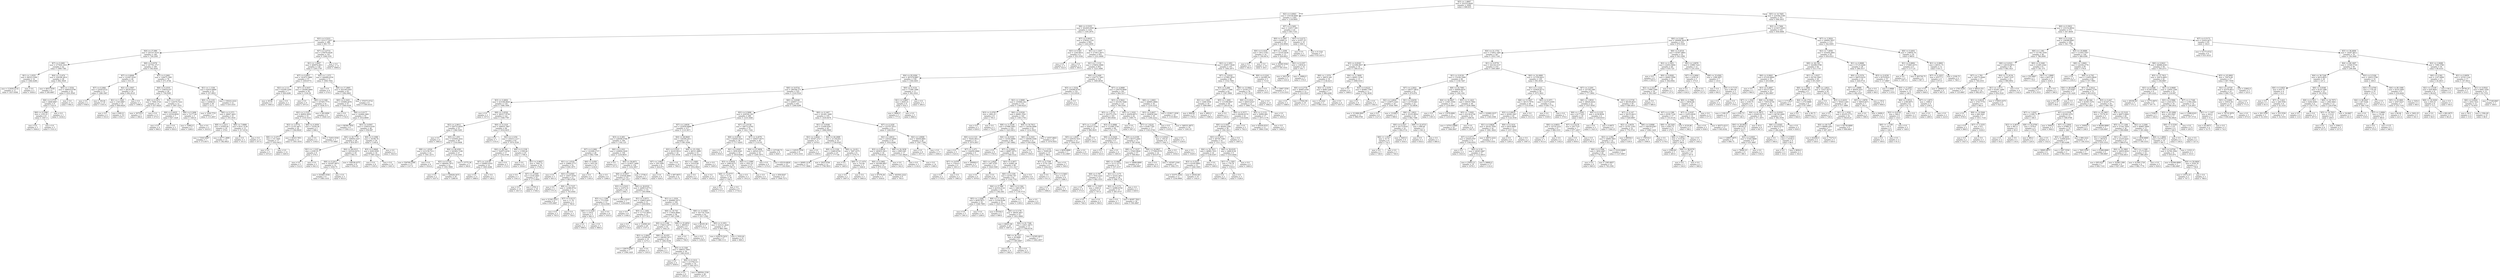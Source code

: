 digraph Tree {
node [shape=box] ;
0 [label="X[5] <= 1.8897\nmse = 332333.6928\nsamples = 2000\nvalue = 996.835"] ;
1 [label="X[2] <= 4.6943\nmse = 316149.8085\nsamples = 1293\nvalue = 1159.9095"] ;
0 -> 1 [labeldistance=2.5, labelangle=45, headlabel="True"] ;
2 [label="X[6] <= 0.5355\nmse = 302405.0595\nsamples = 1251\nvalue = 1185.2974"] ;
1 -> 2 ;
3 [label="X[3] <= 0.5223\nmse = 333117.2457\nsamples = 289\nvalue = 991.737"] ;
2 -> 3 ;
4 [label="X[4] <= 27.986\nmse = 245147.9103\nsamples = 148\nvalue = 728.2365"] ;
3 -> 4 ;
5 [label="X[7] <= 0.2681\nmse = 277624.1933\nsamples = 42\nvalue = 1069.7381"] ;
4 -> 5 ;
6 [label="X[1] <= 1.0555\nmse = 96523.5306\nsamples = 14\nvalue = 1484.4286"] ;
5 -> 6 ;
7 [label="mse = 112630.4132\nsamples = 11\nvalue = 1437.6364"] ;
6 -> 7 ;
8 [label="mse = 0.0\nsamples = 3\nvalue = 1656.0"] ;
6 -> 8 ;
9 [label="X[4] <= 13.674\nmse = 239198.3814\nsamples = 28\nvalue = 862.3929"] ;
5 -> 9 ;
10 [label="mse = 4933.5556\nsamples = 6\nvalue = 240.6667"] ;
9 -> 10 ;
11 [label="X[5] <= 1.5254\nmse = 168916.6798\nsamples = 22\nvalue = 1031.9545"] ;
9 -> 11 ;
12 [label="X[6] <= 0.3735\nmse = 4848.6667\nsamples = 9\nvalue = 1523.0"] ;
11 -> 12 ;
13 [label="X[6] <= 0.2396\nmse = 1332.25\nsamples = 6\nvalue = 1567.5"] ;
12 -> 13 ;
14 [label="mse = 0.0\nsamples = 3\nvalue = 1604.0"] ;
13 -> 14 ;
15 [label="mse = 0.0\nsamples = 3\nvalue = 1531.0"] ;
13 -> 15 ;
16 [label="mse = 0.0\nsamples = 3\nvalue = 1434.0"] ;
12 -> 16 ;
17 [label="mse = 0.0\nsamples = 13\nvalue = 692.0"] ;
11 -> 17 ;
18 [label="X[6] <= 0.0576\nmse = 167761.3717\nsamples = 106\nvalue = 592.9245"] ;
4 -> 18 ;
19 [label="X[7] <= 4.6646\nmse = 121647.6161\nsamples = 28\nvalue = 931.25"] ;
18 -> 19 ;
20 [label="X[7] <= 0.2681\nmse = 22020.9722\nsamples = 12\nvalue = 1289.1667"] ;
19 -> 20 ;
21 [label="mse = 0.0\nsamples = 2\nvalue = 958.0"] ;
20 -> 21 ;
22 [label="mse = 104.04\nsamples = 10\nvalue = 1355.4"] ;
20 -> 22 ;
23 [label="X[2] <= 2.3007\nmse = 28230.6523\nsamples = 16\nvalue = 662.8125"] ;
19 -> 23 ;
24 [label="X[1] <= 1.1043\nmse = 1343.0867\nsamples = 14\nvalue = 600.6429"] ;
23 -> 24 ;
25 [label="mse = 0.0\nsamples = 4\nvalue = 553.0"] ;
24 -> 25 ;
26 [label="mse = 609.21\nsamples = 10\nvalue = 619.7"] ;
24 -> 26 ;
27 [label="mse = 0.0\nsamples = 2\nvalue = 1098.0"] ;
23 -> 27 ;
28 [label="X[7] <= 0.2681\nmse = 128475.1981\nsamples = 78\nvalue = 471.4744"] ;
18 -> 28 ;
29 [label="X[6] <= 0.2535\nmse = 154018.037\nsamples = 26\nvalue = 739.0385"] ;
28 -> 29 ;
30 [label="X[0] <= 0.1971\nmse = 7694.3724\nsamples = 14\nvalue = 457.6429"] ;
29 -> 30 ;
31 [label="mse = 30752.0\nsamples = 3\nvalue = 394.0"] ;
30 -> 31 ;
32 [label="mse = 0.0\nsamples = 11\nvalue = 475.0"] ;
30 -> 32 ;
33 [label="X[1] <= 1.1123\nmse = 124570.7222\nsamples = 12\nvalue = 1067.3333"] ;
29 -> 33 ;
34 [label="X[6] <= 0.4035\nmse = 23534.6939\nsamples = 7\nvalue = 827.1429"] ;
33 -> 34 ;
35 [label="mse = 0.0\nsamples = 4\nvalue = 960.0"] ;
34 -> 35 ;
36 [label="mse = 0.0\nsamples = 3\nvalue = 650.0"] ;
34 -> 36 ;
37 [label="X[6] <= 0.3496\nmse = 72177.84\nsamples = 5\nvalue = 1403.6"] ;
33 -> 37 ;
38 [label="mse = 72962.0\nsamples = 3\nvalue = 1266.0"] ;
37 -> 38 ;
39 [label="mse = 0.0\nsamples = 2\nvalue = 1610.0"] ;
37 -> 39 ;
40 [label="X[1] <= 1.1336\nmse = 62010.8669\nsamples = 52\nvalue = 337.6923"] ;
28 -> 40 ;
41 [label="X[0] <= 0.1193\nmse = 32948.01\nsamples = 40\nvalue = 313.2"] ;
40 -> 41 ;
42 [label="mse = 1028.7755\nsamples = 7\nvalue = 115.2857"] ;
41 -> 42 ;
43 [label="X[0] <= 0.1571\nmse = 29647.4821\nsamples = 33\nvalue = 355.1818"] ;
41 -> 43 ;
44 [label="X[8] <= 2.3211\nmse = 41859.44\nsamples = 20\nvalue = 379.6"] ;
43 -> 44 ;
45 [label="mse = 73543.8367\nsamples = 7\nvalue = 373.8571"] ;
44 -> 45 ;
46 [label="mse = 24771.2899\nsamples = 13\nvalue = 382.6923"] ;
44 -> 46 ;
47 [label="X[8] <= 7.6989\nmse = 8531.3136\nsamples = 13\nvalue = 317.6154"] ;
43 -> 47 ;
48 [label="mse = 0.0\nsamples = 2\nvalue = 101.0"] ;
47 -> 48 ;
49 [label="mse = 0.0\nsamples = 11\nvalue = 357.0"] ;
47 -> 49 ;
50 [label="mse = 150222.2222\nsamples = 12\nvalue = 419.3333"] ;
40 -> 50 ;
51 [label="X[7] <= 4.4714\nmse = 276076.6428\nsamples = 141\nvalue = 1268.3191"] ;
3 -> 51 ;
52 [label="X[1] <= 1.0007\nmse = 260876.4911\nsamples = 128\nvalue = 1205.1797"] ;
51 -> 52 ;
53 [label="X[7] <= 0.0857\nmse = 161872.3884\nsamples = 57\nvalue = 1459.8772"] ;
52 -> 53 ;
54 [label="X[2] <= 2.111\nmse = 63200.5306\nsamples = 7\nvalue = 926.4286"] ;
53 -> 54 ;
55 [label="mse = 29.04\nsamples = 5\nvalue = 1085.4"] ;
54 -> 55 ;
56 [label="mse = 0.0\nsamples = 2\nvalue = 529.0"] ;
54 -> 56 ;
57 [label="X[7] <= 0.5437\nmse = 130269.4864\nsamples = 50\nvalue = 1534.56"] ;
53 -> 57 ;
58 [label="mse = 0.0\nsamples = 9\nvalue = 1973.0"] ;
57 -> 58 ;
59 [label="X[0] <= 0.1349\nmse = 107405.7775\nsamples = 41\nvalue = 1438.3171"] ;
57 -> 59 ;
60 [label="X[2] <= 2.1514\nmse = 60824.5859\nsamples = 33\nvalue = 1319.3333"] ;
59 -> 60 ;
61 [label="X[2] <= 2.0774\nmse = 21101.6671\nsamples = 28\nvalue = 1394.8929"] ;
60 -> 61 ;
62 [label="X[8] <= 12.8717\nmse = 151.3495\nsamples = 17\nvalue = 1452.9412"] ;
61 -> 62 ;
63 [label="mse = 0.0\nsamples = 5\nvalue = 1472.0"] ;
62 -> 63 ;
64 [label="mse = 0.0\nsamples = 12\nvalue = 1445.0"] ;
62 -> 64 ;
65 [label="mse = 40223.7851\nsamples = 11\nvalue = 1305.1818"] ;
61 -> 65 ;
66 [label="X[6] <= 0.3058\nmse = 72259.36\nsamples = 5\nvalue = 896.2"] ;
60 -> 66 ;
67 [label="mse = 0.0\nsamples = 2\nvalue = 1104.0"] ;
66 -> 67 ;
68 [label="mse = 72453.5556\nsamples = 3\nvalue = 757.6667"] ;
66 -> 68 ;
69 [label="mse = 262.6094\nsamples = 8\nvalue = 1929.125"] ;
59 -> 69 ;
70 [label="X[5] <= 1.1571\nmse = 246469.0534\nsamples = 71\nvalue = 1000.7042"] ;
52 -> 70 ;
71 [label="mse = 0.0\nsamples = 8\nvalue = 274.0"] ;
70 -> 71 ;
72 [label="X[8] <= 17.2895\nmse = 202190.9363\nsamples = 63\nvalue = 1092.9841"] ;
70 -> 72 ;
73 [label="X[0] <= 0.1025\nmse = 155069.2078\nsamples = 57\nvalue = 1040.0526"] ;
72 -> 73 ;
74 [label="mse = 0.0\nsamples = 2\nvalue = 1732.0"] ;
73 -> 74 ;
75 [label="X[6] <= 0.0177\nmse = 142664.3881\nsamples = 55\nvalue = 1014.8909"] ;
73 -> 75 ;
76 [label="mse = 80384.7654\nsamples = 9\nvalue = 1300.1111"] ;
75 -> 76 ;
77 [label="X[3] <= 0.6567\nmse = 135819.0359\nsamples = 46\nvalue = 959.087"] ;
75 -> 77 ;
78 [label="X[4] <= 45.7779\nmse = 169050.5207\nsamples = 26\nvalue = 819.3077"] ;
77 -> 78 ;
79 [label="X[1] <= 1.1225\nmse = 4160.25\nsamples = 6\nvalue = 576.5"] ;
78 -> 79 ;
80 [label="mse = 0.0\nsamples = 3\nvalue = 512.0"] ;
79 -> 80 ;
81 [label="mse = 0.0\nsamples = 3\nvalue = 641.0"] ;
79 -> 81 ;
82 [label="X[4] <= 69.0315\nmse = 195524.9275\nsamples = 20\nvalue = 892.15"] ;
78 -> 82 ;
83 [label="X[6] <= 0.2411\nmse = 193297.6875\nsamples = 12\nvalue = 1050.75"] ;
82 -> 83 ;
84 [label="mse = 253483.5556\nsamples = 9\nvalue = 1083.3333"] ;
83 -> 84 ;
85 [label="mse = 0.0\nsamples = 3\nvalue = 953.0"] ;
83 -> 85 ;
86 [label="mse = 104538.4375\nsamples = 8\nvalue = 654.25"] ;
82 -> 86 ;
87 [label="X[0] <= 0.1096\nmse = 34198.76\nsamples = 20\nvalue = 1140.8"] ;
77 -> 87 ;
88 [label="X[3] <= 0.6849\nmse = 9292.8395\nsamples = 18\nvalue = 1087.2222"] ;
87 -> 88 ;
89 [label="mse = 0.0\nsamples = 8\nvalue = 1195.0"] ;
88 -> 89 ;
90 [label="mse = 0.0\nsamples = 10\nvalue = 1001.0"] ;
88 -> 90 ;
91 [label="mse = 0.0\nsamples = 2\nvalue = 1623.0"] ;
87 -> 91 ;
92 [label="mse = 370373.4722\nsamples = 6\nvalue = 1595.8333"] ;
72 -> 92 ;
93 [label="mse = 0.0\nsamples = 13\nvalue = 1890.0"] ;
51 -> 93 ;
94 [label="X[7] <= 0.0025\nmse = 278542.1161\nsamples = 962\nvalue = 1243.4459"] ;
2 -> 94 ;
95 [label="X[3] <= 0.563\nmse = 1244.6914\nsamples = 9\nvalue = 353.5556"] ;
94 -> 95 ;
96 [label="mse = 0.0\nsamples = 5\nvalue = 322.0"] ;
95 -> 96 ;
97 [label="mse = 0.0\nsamples = 4\nvalue = 393.0"] ;
95 -> 97 ;
98 [label="X[1] <= 1.1207\nmse = 273611.6071\nsamples = 953\nvalue = 1251.8499"] ;
94 -> 98 ;
99 [label="X[1] <= 1.1132\nmse = 278832.5068\nsamples = 852\nvalue = 1223.3498"] ;
98 -> 99 ;
100 [label="X[4] <= 95.0284\nmse = 287078.6867\nsamples = 536\nvalue = 1304.4403"] ;
99 -> 100 ;
101 [label="X[8] <= 8.6724\nmse = 280346.373\nsamples = 525\nvalue = 1319.5524"] ;
100 -> 101 ;
102 [label="X[3] <= 0.4604\nmse = 410186.8826\nsamples = 124\nvalue = 1486.1694"] ;
101 -> 102 ;
103 [label="mse = 0.0\nsamples = 2\nvalue = 107.0"] ;
102 -> 103 ;
104 [label="X[8] <= 2.6526\nmse = 385217.9756\nsamples = 122\nvalue = 1508.7787"] ;
102 -> 104 ;
105 [label="X[2] <= 2.0612\nmse = 526733.6454\nsamples = 53\nvalue = 1366.5283"] ;
104 -> 105 ;
106 [label="mse = 0.0\nsamples = 4\nvalue = 1985.0"] ;
105 -> 106 ;
107 [label="X[5] <= 1.051\nmse = 535958.2432\nsamples = 49\nvalue = 1316.0408"] ;
105 -> 107 ;
108 [label="X[8] <= 1.6324\nmse = 415156.7211\nsamples = 22\nvalue = 1561.2273"] ;
107 -> 108 ;
109 [label="mse = 556769.2308\nsamples = 13\nvalue = 1317.0"] ;
108 -> 109 ;
110 [label="mse = 0.0\nsamples = 9\nvalue = 1914.0"] ;
108 -> 110 ;
111 [label="X[4] <= 48.4393\nmse = 545492.7106\nsamples = 27\nvalue = 1116.2593"] ;
107 -> 111 ;
112 [label="X[3] <= 0.5729\nmse = 480404.7872\nsamples = 22\nvalue = 1301.5909"] ;
111 -> 112 ;
113 [label="mse = 0.0\nsamples = 2\nvalue = 1437.0"] ;
112 -> 113 ;
114 [label="mse = 526428.3475\nsamples = 20\nvalue = 1288.05"] ;
112 -> 114 ;
115 [label="mse = 15775.36\nsamples = 5\nvalue = 300.8"] ;
111 -> 115 ;
116 [label="X[0] <= 0.1319\nmse = 249035.7807\nsamples = 69\nvalue = 1618.0435"] ;
104 -> 116 ;
117 [label="mse = 0.0\nsamples = 7\nvalue = 1155.0"] ;
116 -> 117 ;
118 [label="X[2] <= 2.1254\nmse = 250212.1217\nsamples = 62\nvalue = 1670.3226"] ;
116 -> 118 ;
119 [label="X[4] <= 26.344\nmse = 742875.4256\nsamples = 17\nvalue = 1352.4706"] ;
118 -> 119 ;
120 [label="X[7] <= 2.0139\nmse = 539465.8163\nsamples = 14\nvalue = 1605.4286"] ;
119 -> 120 ;
121 [label="mse = 0.0\nsamples = 11\nvalue = 1989.0"] ;
120 -> 121 ;
122 [label="mse = 0.0\nsamples = 3\nvalue = 199.0"] ;
120 -> 122 ;
123 [label="mse = 0.0\nsamples = 3\nvalue = 172.0"] ;
119 -> 123 ;
124 [label="X[0] <= 0.1338\nmse = 11509.44\nsamples = 45\nvalue = 1790.4"] ;
118 -> 124 ;
125 [label="mse = 0.0\nsamples = 9\nvalue = 1934.0"] ;
124 -> 125 ;
126 [label="X[1] <= 0.9657\nmse = 7942.75\nsamples = 36\nvalue = 1754.5"] ;
124 -> 126 ;
127 [label="mse = 0.0\nsamples = 3\nvalue = 1541.0"] ;
126 -> 127 ;
128 [label="X[7] <= 2.4569\nmse = 4144.2645\nsamples = 33\nvalue = 1773.9091"] ;
126 -> 128 ;
129 [label="mse = 0.0\nsamples = 15\nvalue = 1817.0"] ;
128 -> 129 ;
130 [label="mse = 4761.0\nsamples = 18\nvalue = 1738.0"] ;
128 -> 130 ;
131 [label="X[6] <= 0.8348\nmse = 228957.1113\nsamples = 401\nvalue = 1268.0299"] ;
101 -> 131 ;
132 [label="X[3] <= 0.5698\nmse = 229539.138\nsamples = 296\nvalue = 1210.3446"] ;
131 -> 132 ;
133 [label="X[7] <= 2.6639\nmse = 222939.8686\nsamples = 217\nvalue = 1133.3871"] ;
132 -> 133 ;
134 [label="X[3] <= 0.493\nmse = 228596.0768\nsamples = 184\nvalue = 1182.125"] ;
133 -> 134 ;
135 [label="X[7] <= 0.2681\nmse = 101846.2737\nsamples = 26\nvalue = 862.7308"] ;
134 -> 135 ;
136 [label="X[1] <= 1.0318\nmse = 23868.2773\nsamples = 16\nvalue = 630.1875"] ;
135 -> 136 ;
137 [label="mse = 0.0\nsamples = 3\nvalue = 401.0"] ;
136 -> 137 ;
138 [label="X[3] <= 0.4565\nmse = 14457.4556\nsamples = 13\nvalue = 683.0769"] ;
136 -> 138 ;
139 [label="mse = 0.0\nsamples = 2\nvalue = 571.0"] ;
138 -> 139 ;
140 [label="X[8] <= 13.7237\nmse = 14386.9752\nsamples = 11\nvalue = 703.4545"] ;
138 -> 140 ;
141 [label="mse = 21342.2222\nsamples = 6\nvalue = 655.6667"] ;
140 -> 141 ;
142 [label="X[7] <= 0.0115\nmse = 11.76\nsamples = 5\nvalue = 760.8"] ;
140 -> 142 ;
143 [label="mse = 0.0\nsamples = 2\nvalue = 765.0"] ;
142 -> 143 ;
144 [label="mse = 0.0\nsamples = 3\nvalue = 758.0"] ;
142 -> 144 ;
145 [label="X[6] <= 0.656\nmse = 1653.36\nsamples = 10\nvalue = 1234.8"] ;
135 -> 145 ;
146 [label="mse = 0.0\nsamples = 4\nvalue = 1185.0"] ;
145 -> 146 ;
147 [label="mse = 0.0\nsamples = 6\nvalue = 1268.0"] ;
145 -> 147 ;
148 [label="X[0] <= 0.1021\nmse = 229904.3429\nsamples = 158\nvalue = 1234.6835"] ;
134 -> 148 ;
149 [label="mse = 0.0\nsamples = 4\nvalue = 557.0"] ;
148 -> 149 ;
150 [label="X[4] <= 56.6071\nmse = 223637.3469\nsamples = 154\nvalue = 1252.2857"] ;
148 -> 150 ;
151 [label="X[8] <= 9.5957\nmse = 216528.4665\nsamples = 151\nvalue = 1267.2517"] ;
150 -> 151 ;
152 [label="X[3] <= 0.5223\nmse = 21672.31\nsamples = 20\nvalue = 1092.7"] ;
151 -> 152 ;
153 [label="X[5] <= 1.1366\nmse = 773.2544\nsamples = 13\nvalue = 1014.2308"] ;
152 -> 153 ;
154 [label="X[0] <= 0.1438\nmse = 216.0\nsamples = 5\nvalue = 981.0"] ;
153 -> 154 ;
155 [label="mse = 0.0\nsamples = 2\nvalue = 999.0"] ;
154 -> 155 ;
156 [label="mse = 0.0\nsamples = 3\nvalue = 969.0"] ;
154 -> 156 ;
157 [label="mse = 0.0\nsamples = 8\nvalue = 1035.0"] ;
153 -> 157 ;
158 [label="mse = 27812.8163\nsamples = 7\nvalue = 1238.4286"] ;
152 -> 158 ;
159 [label="X[4] <= 26.8191\nmse = 240915.6772\nsamples = 131\nvalue = 1293.9008"] ;
151 -> 159 ;
160 [label="X[1] <= 0.9371\nmse = 129623.0031\nsamples = 31\nvalue = 1456.6452"] ;
159 -> 160 ;
161 [label="mse = 0.0\nsamples = 8\nvalue = 1108.0"] ;
160 -> 161 ;
162 [label="X[5] <= 1.1492\nmse = 117723.9055\nsamples = 23\nvalue = 1577.913"] ;
160 -> 162 ;
163 [label="mse = 0.0\nsamples = 3\nvalue = 1716.0"] ;
162 -> 163 ;
164 [label="mse = 132093.26\nsamples = 20\nvalue = 1557.2"] ;
162 -> 164 ;
165 [label="X[1] <= 1.1034\nmse = 264660.5475\nsamples = 100\nvalue = 1243.45"] ;
159 -> 165 ;
166 [label="X[8] <= 19.743\nmse = 173924.9848\nsamples = 58\nvalue = 1407.2586"] ;
165 -> 166 ;
167 [label="X[0] <= 0.1186\nmse = 176613.1875\nsamples = 52\nvalue = 1442.25"] ;
166 -> 167 ;
168 [label="X[2] <= 2.0943\nmse = 92589.96\nsamples = 10\nvalue = 1275.2"] ;
167 -> 168 ;
169 [label="mse = 129079.8367\nsamples = 7\nvalue = 1306.1429"] ;
168 -> 169 ;
170 [label="mse = 0.0\nsamples = 3\nvalue = 1203.0"] ;
168 -> 170 ;
171 [label="X[8] <= 16.455\nmse = 188392.5471\nsamples = 42\nvalue = 1482.0238"] ;
167 -> 171 ;
172 [label="mse = 0.0\nsamples = 3\nvalue = 1724.0"] ;
171 -> 172 ;
173 [label="X[0] <= 0.1349\nmse = 198033.7804\nsamples = 39\nvalue = 1463.4103"] ;
171 -> 173 ;
174 [label="mse = 0.0\nsamples = 4\nvalue = 1659.0"] ;
173 -> 174 ;
175 [label="X[0] <= 0.1414\nmse = 215794.511\nsamples = 35\nvalue = 1441.0571"] ;
173 -> 175 ;
176 [label="mse = 0.0\nsamples = 9\nvalue = 1395.0"] ;
175 -> 176 ;
177 [label="mse = 289504.1538\nsamples = 26\nvalue = 1457.0"] ;
175 -> 177 ;
178 [label="X[8] <= 25.4954\nmse = 48050.0\nsamples = 6\nvalue = 1104.0"] ;
166 -> 178 ;
179 [label="mse = 0.0\nsamples = 2\nvalue = 794.0"] ;
178 -> 179 ;
180 [label="mse = 0.0\nsamples = 4\nvalue = 1259.0"] ;
178 -> 180 ;
181 [label="X[8] <= 11.6303\nmse = 301734.7528\nsamples = 42\nvalue = 1017.2381"] ;
165 -> 181 ;
182 [label="mse = 96165.36\nsamples = 5\nvalue = 1372.8"] ;
181 -> 182 ;
183 [label="X[0] <= 0.1951\nmse = 310121.3426\nsamples = 37\nvalue = 969.1892"] ;
181 -> 183 ;
184 [label="mse = 424270.5432\nsamples = 27\nvalue = 969.1111"] ;
183 -> 184 ;
185 [label="mse = 1918.44\nsamples = 10\nvalue = 969.4"] ;
183 -> 185 ;
186 [label="mse = 2738.0\nsamples = 3\nvalue = 499.0"] ;
150 -> 186 ;
187 [label="X[4] <= 69.9645\nmse = 104309.2011\nsamples = 33\nvalue = 861.6364"] ;
133 -> 187 ;
188 [label="X[3] <= 0.5223\nmse = 34163.9414\nsamples = 18\nvalue = 631.0556"] ;
187 -> 188 ;
189 [label="X[7] <= 3.9921\nmse = 350.1094\nsamples = 8\nvalue = 424.875"] ;
188 -> 189 ;
190 [label="mse = 0.0\nsamples = 4\nvalue = 426.0"] ;
189 -> 190 ;
191 [label="mse = 697.6875\nsamples = 4\nvalue = 423.75"] ;
189 -> 191 ;
192 [label="mse = 0.0\nsamples = 10\nvalue = 796.0"] ;
188 -> 192 ;
193 [label="X[8] <= 25.1592\nmse = 48121.2889\nsamples = 15\nvalue = 1138.3333"] ;
187 -> 193 ;
194 [label="X[1] <= 1.0081\nmse = 516.6746\nsamples = 13\nvalue = 1052.6923"] ;
193 -> 194 ;
195 [label="mse = 0.0\nsamples = 2\nvalue = 1106.0"] ;
194 -> 195 ;
196 [label="mse = 0.0\nsamples = 11\nvalue = 1043.0"] ;
194 -> 196 ;
197 [label="mse = 0.0\nsamples = 2\nvalue = 1695.0"] ;
193 -> 197 ;
198 [label="X[7] <= 2.0139\nmse = 186712.6762\nsamples = 79\nvalue = 1421.7342"] ;
132 -> 198 ;
199 [label="X[8] <= 8.8763\nmse = 92826.3524\nsamples = 39\nvalue = 1717.8205"] ;
198 -> 199 ;
200 [label="mse = 0.0\nsamples = 4\nvalue = 834.0"] ;
199 -> 200 ;
201 [label="X[1] <= 0.9297\nmse = 3959.4563\nsamples = 35\nvalue = 1818.8286"] ;
199 -> 201 ;
202 [label="X[3] <= 0.6939\nmse = 1996.6275\nsamples = 20\nvalue = 1780.15"] ;
201 -> 202 ;
203 [label="X[8] <= 15.6777\nmse = 72.25\nsamples = 18\nvalue = 1765.5"] ;
202 -> 203 ;
204 [label="mse = 0.0\nsamples = 9\nvalue = 1757.0"] ;
203 -> 204 ;
205 [label="mse = 0.0\nsamples = 9\nvalue = 1774.0"] ;
203 -> 205 ;
206 [label="mse = 0.0\nsamples = 2\nvalue = 1912.0"] ;
202 -> 206 ;
207 [label="X[2] <= 2.1088\nmse = 1922.24\nsamples = 15\nvalue = 1870.4"] ;
201 -> 207 ;
208 [label="mse = 0.0\nsamples = 4\nvalue = 1930.0"] ;
207 -> 208 ;
209 [label="mse = 859.8347\nsamples = 11\nvalue = 1848.7273"] ;
207 -> 209 ;
210 [label="X[7] <= 4.4576\nmse = 109437.8475\nsamples = 40\nvalue = 1133.05"] ;
198 -> 210 ;
211 [label="X[4] <= 47.9956\nmse = 48520.5273\nsamples = 32\nvalue = 1209.1875"] ;
210 -> 211 ;
212 [label="mse = 0.0\nsamples = 9\nvalue = 1274.0"] ;
211 -> 212 ;
213 [label="mse = 65219.8828\nsamples = 23\nvalue = 1183.8261"] ;
211 -> 213 ;
214 [label="mse = 237168.75\nsamples = 8\nvalue = 828.5"] ;
210 -> 214 ;
215 [label="X[0] <= 0.1407\nmse = 191491.1806\nsamples = 105\nvalue = 1430.6476"] ;
131 -> 215 ;
216 [label="X[1] <= 0.9348\nmse = 51408.6281\nsamples = 44\nvalue = 1666.0909"] ;
215 -> 216 ;
217 [label="X[2] <= 2.4924\nmse = 95547.2727\nsamples = 11\nvalue = 1479.0"] ;
216 -> 217 ;
218 [label="mse = 116535.5556\nsamples = 9\nvalue = 1472.3333"] ;
217 -> 218 ;
219 [label="mse = 0.0\nsamples = 2\nvalue = 1509.0"] ;
217 -> 219 ;
220 [label="X[4] <= 40.2699\nmse = 21138.854\nsamples = 33\nvalue = 1728.4545"] ;
216 -> 220 ;
221 [label="X[0] <= 0.1104\nmse = 15460.8704\nsamples = 25\nvalue = 1777.64"] ;
220 -> 221 ;
222 [label="mse = 26085.3136\nsamples = 13\nvalue = 1757.3846"] ;
221 -> 222 ;
223 [label="mse = 3025.0764\nsamples = 12\nvalue = 1799.5833"] ;
221 -> 223 ;
224 [label="X[8] <= 14.911\nmse = 7697.4375\nsamples = 8\nvalue = 1574.75"] ;
220 -> 224 ;
225 [label="mse = 0.0\nsamples = 3\nvalue = 1465.0"] ;
224 -> 225 ;
226 [label="X[8] <= 17.1474\nmse = 752.64\nsamples = 5\nvalue = 1640.6"] ;
224 -> 226 ;
227 [label="mse = 0.0\nsamples = 2\nvalue = 1607.0"] ;
226 -> 227 ;
228 [label="mse = 0.0\nsamples = 3\nvalue = 1663.0"] ;
226 -> 228 ;
229 [label="X[7] <= 4.1429\nmse = 223707.9511\nsamples = 61\nvalue = 1260.8197"] ;
215 -> 229 ;
230 [label="X[2] <= 2.8614\nmse = 230322.0849\nsamples = 35\nvalue = 1032.8286"] ;
229 -> 230 ;
231 [label="X[3] <= 0.6018\nmse = 285833.3611\nsamples = 18\nvalue = 759.8333"] ;
230 -> 231 ;
232 [label="X[0] <= 0.3862\nmse = 303366.8827\nsamples = 14\nvalue = 879.2143"] ;
231 -> 232 ;
233 [label="mse = 87379.36\nsamples = 5\nvalue = 1030.8"] ;
232 -> 233 ;
234 [label="mse = 403502.2222\nsamples = 9\nvalue = 795.0"] ;
232 -> 234 ;
235 [label="mse = 0.0\nsamples = 4\nvalue = 342.0"] ;
231 -> 235 ;
236 [label="X[8] <= 24.3438\nmse = 9083.045\nsamples = 17\nvalue = 1321.8824"] ;
230 -> 236 ;
237 [label="mse = 0.0\nsamples = 3\nvalue = 1116.0"] ;
236 -> 237 ;
238 [label="mse = 0.0\nsamples = 14\nvalue = 1366.0"] ;
236 -> 238 ;
239 [label="X[2] <= 2.8006\nmse = 50636.8891\nsamples = 26\nvalue = 1567.7308"] ;
229 -> 239 ;
240 [label="mse = 0.0\nsamples = 9\nvalue = 1877.0"] ;
239 -> 240 ;
241 [label="mse = 0.0\nsamples = 17\nvalue = 1404.0"] ;
239 -> 241 ;
242 [label="X[0] <= 0.3124\nmse = 77280.1488\nsamples = 11\nvalue = 583.1818"] ;
100 -> 242 ;
243 [label="X[1] <= 0.9807\nmse = 4929.25\nsamples = 6\nvalue = 832.5"] ;
242 -> 243 ;
244 [label="mse = 3698.0\nsamples = 3\nvalue = 777.0"] ;
243 -> 244 ;
245 [label="mse = 0.0\nsamples = 3\nvalue = 888.0"] ;
243 -> 245 ;
246 [label="mse = 0.0\nsamples = 5\nvalue = 284.0"] ;
242 -> 246 ;
247 [label="X[0] <= 0.1409\nmse = 234772.7463\nsamples = 316\nvalue = 1085.8038"] ;
99 -> 247 ;
248 [label="X[5] <= 1.5254\nmse = 126296.9754\nsamples = 155\nvalue = 1315.6516"] ;
247 -> 248 ;
249 [label="X[2] <= 2.0899\nmse = 105480.182\nsamples = 151\nvalue = 1340.6225"] ;
248 -> 249 ;
250 [label="X[3] <= 0.4783\nmse = 1892.25\nsamples = 6\nvalue = 795.5"] ;
249 -> 250 ;
251 [label="mse = 0.0\nsamples = 3\nvalue = 839.0"] ;
250 -> 251 ;
252 [label="mse = 0.0\nsamples = 3\nvalue = 752.0"] ;
250 -> 252 ;
253 [label="X[6] <= 0.9328\nmse = 96961.5541\nsamples = 145\nvalue = 1363.1793"] ;
249 -> 253 ;
254 [label="X[8] <= 11.9149\nmse = 67986.5063\nsamples = 102\nvalue = 1425.9412"] ;
253 -> 254 ;
255 [label="X[0] <= 0.1123\nmse = 79202.0612\nsamples = 14\nvalue = 1670.2857"] ;
254 -> 255 ;
256 [label="mse = 0.0\nsamples = 5\nvalue = 1523.0"] ;
255 -> 256 ;
257 [label="X[7] <= 2.475\nmse = 104456.0988\nsamples = 9\nvalue = 1752.1111"] ;
255 -> 257 ;
258 [label="X[7] <= 0.6787\nmse = 17424.0\nsamples = 4\nvalue = 1851.0"] ;
257 -> 258 ;
259 [label="mse = 0.0\nsamples = 2\nvalue = 1719.0"] ;
258 -> 259 ;
260 [label="mse = 0.0\nsamples = 2\nvalue = 1983.0"] ;
258 -> 260 ;
261 [label="mse = 160000.0\nsamples = 5\nvalue = 1673.0"] ;
257 -> 261 ;
262 [label="X[4] <= 22.9193\nmse = 55192.6999\nsamples = 88\nvalue = 1387.0682"] ;
254 -> 262 ;
263 [label="mse = 0.0\nsamples = 6\nvalue = 1750.0"] ;
262 -> 263 ;
264 [label="X[7] <= 0.0092\nmse = 48887.9572\nsamples = 82\nvalue = 1360.5122"] ;
262 -> 264 ;
265 [label="X[2] <= 2.4924\nmse = 1467.4793\nsamples = 13\nvalue = 1620.5385"] ;
264 -> 265 ;
266 [label="mse = 0.0\nsamples = 4\nvalue = 1678.0"] ;
265 -> 266 ;
267 [label="mse = 0.0\nsamples = 9\nvalue = 1595.0"] ;
265 -> 267 ;
268 [label="X[3] <= 0.5877\nmse = 42683.38\nsamples = 69\nvalue = 1311.5217"] ;
264 -> 268 ;
269 [label="X[0] <= 0.1339\nmse = 42782.767\nsamples = 61\nvalue = 1336.7705"] ;
268 -> 269 ;
270 [label="X[4] <= 27.986\nmse = 42319.2116\nsamples = 54\nvalue = 1362.463"] ;
269 -> 270 ;
271 [label="X[5] <= 1.2206\nmse = 4658.5873\nsamples = 19\nvalue = 1246.7895"] ;
270 -> 271 ;
272 [label="mse = 0.0\nsamples = 5\nvalue = 1361.0"] ;
271 -> 272 ;
273 [label="mse = 0.0\nsamples = 14\nvalue = 1206.0"] ;
271 -> 273 ;
274 [label="X[8] <= 17.1474\nmse = 51556.8196\nsamples = 35\nvalue = 1425.2571"] ;
270 -> 274 ;
275 [label="mse = 65536.0\nsamples = 2\nvalue = 999.0"] ;
274 -> 275 ;
276 [label="X[0] <= 0.1178\nmse = 39030.3857\nsamples = 33\nvalue = 1451.0909"] ;
274 -> 276 ;
277 [label="mse = 46021.96\nsamples = 20\nvalue = 1487.8"] ;
276 -> 277 ;
278 [label="X[4] <= 61.7346\nmse = 23011.4675\nsamples = 13\nvalue = 1394.6154"] ;
276 -> 278 ;
279 [label="X[8] <= 36.7517\nmse = 26.8889\nsamples = 6\nvalue = 1385.6667"] ;
278 -> 279 ;
280 [label="mse = 0.0\nsamples = 4\nvalue = 1382.0"] ;
279 -> 280 ;
281 [label="mse = 0.0\nsamples = 2\nvalue = 1393.0"] ;
279 -> 281 ;
282 [label="mse = 42585.0612\nsamples = 7\nvalue = 1402.2857"] ;
278 -> 282 ;
283 [label="X[0] <= 0.1344\nmse = 1983.6735\nsamples = 7\nvalue = 1138.5714"] ;
269 -> 283 ;
284 [label="mse = 0.0\nsamples = 3\nvalue = 1190.0"] ;
283 -> 284 ;
285 [label="mse = 0.0\nsamples = 4\nvalue = 1100.0"] ;
283 -> 285 ;
286 [label="mse = 0.0\nsamples = 8\nvalue = 1119.0"] ;
268 -> 286 ;
287 [label="X[4] <= 54.7613\nmse = 134184.9086\nsamples = 43\nvalue = 1214.3023"] ;
253 -> 287 ;
288 [label="X[0] <= 0.1025\nmse = 108590.5306\nsamples = 21\nvalue = 936.4286"] ;
287 -> 288 ;
289 [label="mse = 0.0\nsamples = 6\nvalue = 1304.0"] ;
288 -> 289 ;
290 [label="X[1] <= 1.1152\nmse = 76365.84\nsamples = 15\nvalue = 789.4"] ;
288 -> 290 ;
291 [label="X[7] <= 0.7708\nmse = 5779.7344\nsamples = 8\nvalue = 1042.625"] ;
290 -> 291 ;
292 [label="mse = 0.0\nsamples = 2\nvalue = 911.0"] ;
291 -> 292 ;
293 [label="X[3] <= 0.5463\nmse = 6.25\nsamples = 6\nvalue = 1086.5"] ;
291 -> 293 ;
294 [label="mse = 0.0\nsamples = 3\nvalue = 1084.0"] ;
293 -> 294 ;
295 [label="mse = 0.0\nsamples = 3\nvalue = 1089.0"] ;
293 -> 295 ;
296 [label="mse = 0.0\nsamples = 7\nvalue = 500.0"] ;
290 -> 296 ;
297 [label="mse = 14557.8843\nsamples = 22\nvalue = 1479.5455"] ;
287 -> 297 ;
298 [label="mse = 0.0\nsamples = 4\nvalue = 373.0"] ;
248 -> 298 ;
299 [label="X[7] <= 4.0689\nmse = 239378.9949\nsamples = 161\nvalue = 864.5217"] ;
247 -> 299 ;
300 [label="X[3] <= 0.5622\nmse = 183185.7448\nsamples = 127\nvalue = 769.5354"] ;
299 -> 300 ;
301 [label="X[5] <= 1.2174\nmse = 192375.2701\nsamples = 103\nvalue = 695.8544"] ;
300 -> 301 ;
302 [label="X[7] <= 1.1155\nmse = 359237.5198\nsamples = 23\nvalue = 990.0435"] ;
301 -> 302 ;
303 [label="X[5] <= 1.2035\nmse = 329518.7431\nsamples = 12\nvalue = 1404.4167"] ;
302 -> 303 ;
304 [label="mse = 6650.8889\nsamples = 3\nvalue = 412.6667"] ;
303 -> 304 ;
305 [label="mse = 0.0\nsamples = 9\nvalue = 1735.0"] ;
303 -> 305 ;
306 [label="mse = 0.0\nsamples = 11\nvalue = 538.0"] ;
302 -> 306 ;
307 [label="X[3] <= 0.4886\nmse = 112366.3744\nsamples = 80\nvalue = 611.275"] ;
301 -> 307 ;
308 [label="X[8] <= 9.5429\nmse = 232320.9877\nsamples = 9\nvalue = 954.1111"] ;
307 -> 308 ;
309 [label="mse = 0.0\nsamples = 5\nvalue = 523.0"] ;
308 -> 309 ;
310 [label="mse = 0.0\nsamples = 4\nvalue = 1493.0"] ;
308 -> 310 ;
311 [label="X[0] <= 0.2199\nmse = 80373.2482\nsamples = 71\nvalue = 567.8169"] ;
307 -> 311 ;
312 [label="X[8] <= 17.5237\nmse = 37645.9926\nsamples = 57\nvalue = 506.8421"] ;
311 -> 312 ;
313 [label="X[8] <= 15.0965\nmse = 31111.9731\nsamples = 51\nvalue = 537.2157"] ;
312 -> 313 ;
314 [label="X[8] <= 5.787\nmse = 7032.2222\nsamples = 12\nvalue = 662.3333"] ;
313 -> 314 ;
315 [label="mse = 0.0\nsamples = 4\nvalue = 573.0"] ;
314 -> 315 ;
316 [label="X[8] <= 11.5307\nmse = 4563.0\nsamples = 8\nvalue = 707.0"] ;
314 -> 316 ;
317 [label="mse = 0.0\nsamples = 6\nvalue = 746.0"] ;
316 -> 317 ;
318 [label="mse = 0.0\nsamples = 2\nvalue = 590.0"] ;
316 -> 318 ;
319 [label="X[1] <= 1.1175\nmse = 32222.3051\nsamples = 39\nvalue = 498.7179"] ;
313 -> 319 ;
320 [label="X[2] <= 2.1173\nmse = 32996.9759\nsamples = 37\nvalue = 491.6757"] ;
319 -> 320 ;
321 [label="mse = 0.0\nsamples = 7\nvalue = 454.0"] ;
320 -> 321 ;
322 [label="mse = 40287.7822\nsamples = 30\nvalue = 500.4667"] ;
320 -> 322 ;
323 [label="mse = 0.0\nsamples = 2\nvalue = 629.0"] ;
319 -> 323 ;
324 [label="mse = 18688.8889\nsamples = 6\nvalue = 248.6667"] ;
312 -> 324 ;
325 [label="X[8] <= 16.9827\nmse = 177566.6378\nsamples = 14\nvalue = 816.0714"] ;
311 -> 325 ;
326 [label="mse = 0.0\nsamples = 6\nvalue = 461.0"] ;
325 -> 326 ;
327 [label="mse = 145267.2344\nsamples = 8\nvalue = 1082.375"] ;
325 -> 327 ;
328 [label="X[5] <= 1.1918\nmse = 20456.6875\nsamples = 24\nvalue = 1085.75"] ;
300 -> 328 ;
329 [label="mse = 0.0\nsamples = 7\nvalue = 897.0"] ;
328 -> 329 ;
330 [label="X[7] <= 1.6218\nmse = 8169.7785\nsamples = 17\nvalue = 1163.4706"] ;
328 -> 330 ;
331 [label="X[3] <= 0.6322\nmse = 156.25\nsamples = 6\nvalue = 1041.5"] ;
330 -> 331 ;
332 [label="mse = 0.0\nsamples = 3\nvalue = 1054.0"] ;
331 -> 332 ;
333 [label="mse = 0.0\nsamples = 3\nvalue = 1029.0"] ;
331 -> 333 ;
334 [label="mse = 0.0\nsamples = 11\nvalue = 1230.0"] ;
330 -> 334 ;
335 [label="X[8] <= 1.6063\nmse = 289691.6894\nsamples = 34\nvalue = 1219.3235"] ;
299 -> 335 ;
336 [label="X[3] <= 0.4627\nmse = 309659.284\nsamples = 18\nvalue = 1294.2222"] ;
335 -> 336 ;
337 [label="mse = 0.0\nsamples = 2\nvalue = 1310.0"] ;
336 -> 337 ;
338 [label="mse = 348331.6875\nsamples = 16\nvalue = 1292.25"] ;
336 -> 338 ;
339 [label="mse = 253817.1836\nsamples = 16\nvalue = 1135.0625"] ;
335 -> 339 ;
340 [label="X[2] <= 2.1851\nmse = 164917.5028\nsamples = 101\nvalue = 1492.2673"] ;
98 -> 340 ;
341 [label="X[7] <= 3.8102\nmse = 127882.5816\nsamples = 96\nvalue = 1532.7083"] ;
340 -> 341 ;
342 [label="X[3] <= 0.499\nmse = 120277.7568\nsamples = 62\nvalue = 1387.5968"] ;
341 -> 342 ;
343 [label="X[1] <= 1.1621\nmse = 3266.5556\nsamples = 18\nvalue = 1690.6667"] ;
342 -> 343 ;
344 [label="mse = 808.64\nsamples = 15\nvalue = 1709.6"] ;
343 -> 344 ;
345 [label="mse = 4802.0\nsamples = 3\nvalue = 1596.0"] ;
343 -> 345 ;
346 [label="X[5] <= 1.2081\nmse = 115198.6007\nsamples = 44\nvalue = 1263.6136"] ;
342 -> 346 ;
347 [label="mse = 0.0\nsamples = 3\nvalue = 520.0"] ;
346 -> 347 ;
348 [label="X[0] <= 0.3577\nmse = 80206.6579\nsamples = 41\nvalue = 1318.0244"] ;
346 -> 348 ;
349 [label="X[0] <= 0.1955\nmse = 60204.2306\nsamples = 38\nvalue = 1361.9211"] ;
348 -> 349 ;
350 [label="X[3] <= 0.5472\nmse = 49736.7346\nsamples = 33\nvalue = 1311.1515"] ;
349 -> 350 ;
351 [label="X[4] <= 54.7613\nmse = 46982.7431\nsamples = 24\nvalue = 1236.4167"] ;
350 -> 351 ;
352 [label="X[3] <= 0.5223\nmse = 43195.8685\nsamples = 21\nvalue = 1200.1905"] ;
351 -> 352 ;
353 [label="mse = 53375.3554\nsamples = 11\nvalue = 1234.0909"] ;
352 -> 353 ;
354 [label="mse = 29343.69\nsamples = 10\nvalue = 1162.9"] ;
352 -> 354 ;
355 [label="mse = 0.0\nsamples = 3\nvalue = 1490.0"] ;
351 -> 355 ;
356 [label="X[4] <= 56.6105\nmse = 2468.9136\nsamples = 9\nvalue = 1510.4444"] ;
350 -> 356 ;
357 [label="X[1] <= 1.1583\nmse = 779.76\nsamples = 5\nvalue = 1550.8"] ;
356 -> 357 ;
358 [label="mse = 0.0\nsamples = 2\nvalue = 1585.0"] ;
357 -> 358 ;
359 [label="mse = 0.0\nsamples = 3\nvalue = 1528.0"] ;
357 -> 359 ;
360 [label="mse = 0.0\nsamples = 4\nvalue = 1460.0"] ;
356 -> 360 ;
361 [label="mse = 0.0\nsamples = 5\nvalue = 1697.0"] ;
349 -> 361 ;
362 [label="mse = 0.0\nsamples = 3\nvalue = 762.0"] ;
348 -> 362 ;
363 [label="X[8] <= 13.0902\nmse = 33330.2777\nsamples = 34\nvalue = 1797.3235"] ;
341 -> 363 ;
364 [label="X[0] <= 0.1614\nmse = 40633.6327\nsamples = 21\nvalue = 1868.7143"] ;
363 -> 364 ;
365 [label="X[2] <= 2.1131\nmse = 50092.692\nsamples = 17\nvalue = 1873.1176"] ;
364 -> 365 ;
366 [label="mse = 65439.0533\nsamples = 13\nvalue = 1869.1538"] ;
365 -> 366 ;
367 [label="mse = 0.0\nsamples = 4\nvalue = 1886.0"] ;
365 -> 367 ;
368 [label="mse = 0.0\nsamples = 4\nvalue = 1850.0"] ;
364 -> 368 ;
369 [label="mse = 0.0\nsamples = 13\nvalue = 1682.0"] ;
363 -> 369 ;
370 [label="X[0] <= 0.2241\nmse = 241685.36\nsamples = 5\nvalue = 715.8"] ;
340 -> 370 ;
371 [label="mse = 0.0\nsamples = 2\nvalue = 124.0"] ;
370 -> 371 ;
372 [label="mse = 13667.5556\nsamples = 3\nvalue = 1110.3333"] ;
370 -> 372 ;
373 [label="X[7] <= 4.5491\nmse = 134517.585\nsamples = 42\nvalue = 403.7143"] ;
1 -> 373 ;
374 [label="X[0] <= 0.1067\nmse = 42885.21\nsamples = 32\nvalue = 234.0938"] ;
373 -> 374 ;
375 [label="X[0] <= 0.1018\nmse = 5912.5762\nsamples = 19\nvalue = 100.9474"] ;
374 -> 375 ;
376 [label="mse = 0.0\nsamples = 9\nvalue = 182.0"] ;
375 -> 376 ;
377 [label="mse = 0.0\nsamples = 10\nvalue = 28.0"] ;
375 -> 377 ;
378 [label="X[7] <= 1.2208\nmse = 33143.4438\nsamples = 13\nvalue = 428.6923"] ;
374 -> 378 ;
379 [label="mse = 20569.5556\nsamples = 3\nvalue = 185.3333"] ;
378 -> 379 ;
380 [label="X[2] <= 6.2357\nmse = 13818.41\nsamples = 10\nvalue = 501.7"] ;
378 -> 380 ;
381 [label="mse = 3423.04\nsamples = 5\nvalue = 433.4"] ;
380 -> 381 ;
382 [label="mse = 14884.0\nsamples = 5\nvalue = 570.0"] ;
380 -> 382 ;
383 [label="X[3] <= 0.4172\nmse = 41057.25\nsamples = 10\nvalue = 946.5"] ;
373 -> 383 ;
384 [label="mse = 0.0\nsamples = 3\nvalue = 1256.0"] ;
383 -> 384 ;
385 [label="mse = 6.1224\nsamples = 7\nvalue = 813.8571"] ;
383 -> 385 ;
386 [label="X[5] <= 14.7405\nmse = 224349.5789\nsamples = 707\nvalue = 698.5955"] ;
0 -> 386 [labeldistance=2.5, labelangle=-45, headlabel="False"] ;
387 [label="X[2] <= 3.7484\nmse = 215437.0203\nsamples = 432\nvalue = 858.4468"] ;
386 -> 387 ;
388 [label="X[0] <= 0.448\nmse = 190908.3618\nsamples = 319\nvalue = 970.5329"] ;
387 -> 388 ;
389 [label="X[4] <= 21.1752\nmse = 172852.7495\nsamples = 267\nvalue = 1053.7341"] ;
388 -> 389 ;
390 [label="X[5] <= 6.8345\nmse = 121096.0657\nsamples = 34\nvalue = 1384.4118"] ;
389 -> 390 ;
391 [label="X[6] <= 1.2374\nmse = 38614.349\nsamples = 19\nvalue = 1136.4211"] ;
390 -> 391 ;
392 [label="X[0] <= 0.2778\nmse = 36483.0764\nsamples = 12\nvalue = 1223.9167"] ;
391 -> 392 ;
393 [label="mse = 0.0\nsamples = 2\nvalue = 1488.0"] ;
392 -> 393 ;
394 [label="mse = 27042.09\nsamples = 10\nvalue = 1171.1"] ;
392 -> 394 ;
395 [label="X[2] <= 2.5379\nmse = 6646.5306\nsamples = 7\nvalue = 986.4286"] ;
391 -> 395 ;
396 [label="mse = 14.2222\nsamples = 3\nvalue = 892.3333"] ;
395 -> 396 ;
397 [label="mse = 0.0\nsamples = 4\nvalue = 1057.0"] ;
395 -> 397 ;
398 [label="X[4] <= 11.5609\nmse = 49001.3156\nsamples = 15\nvalue = 1698.5333"] ;
390 -> 398 ;
399 [label="mse = 0.0\nsamples = 4\nvalue = 1468.0"] ;
398 -> 399 ;
400 [label="X[3] <= 0.6233\nmse = 40466.7769\nsamples = 11\nvalue = 1782.3636"] ;
398 -> 400 ;
401 [label="mse = 0.0\nsamples = 6\nvalue = 1966.0"] ;
400 -> 401 ;
402 [label="mse = 0.0\nsamples = 5\nvalue = 1562.0"] ;
400 -> 402 ;
403 [label="X[1] <= 0.9778\nmse = 162120.5157\nsamples = 233\nvalue = 1005.4807"] ;
389 -> 403 ;
404 [label="X[1] <= 0.9129\nmse = 174160.1689\nsamples = 94\nvalue = 1158.7447"] ;
403 -> 404 ;
405 [label="X[7] <= 2.5922\nmse = 148377.8632\nsamples = 41\nvalue = 870.878"] ;
404 -> 405 ;
406 [label="X[2] <= 2.4924\nmse = 216975.3241\nsamples = 19\nvalue = 1038.7895"] ;
405 -> 406 ;
407 [label="mse = 311868.9941\nsamples = 13\nvalue = 998.0769"] ;
406 -> 407 ;
408 [label="mse = 0.0\nsamples = 6\nvalue = 1127.0"] ;
406 -> 408 ;
409 [label="X[1] <= 0.8259\nmse = 43755.845\nsamples = 22\nvalue = 725.8636"] ;
405 -> 409 ;
410 [label="mse = 12168.0\nsamples = 3\nvalue = 999.0"] ;
409 -> 410 ;
411 [label="X[6] <= 1.8021\nmse = 35103.9834\nsamples = 19\nvalue = 682.7368"] ;
409 -> 411 ;
412 [label="X[0] <= 0.1627\nmse = 24173.8163\nsamples = 14\nvalue = 604.5714"] ;
411 -> 412 ;
413 [label="X[6] <= 1.0551\nmse = 33.75\nsamples = 8\nvalue = 732.5"] ;
412 -> 413 ;
414 [label="mse = 0.0\nsamples = 5\nvalue = 728.0"] ;
413 -> 414 ;
415 [label="mse = 0.0\nsamples = 3\nvalue = 740.0"] ;
413 -> 415 ;
416 [label="mse = 5445.0\nsamples = 6\nvalue = 434.0"] ;
412 -> 416 ;
417 [label="X[8] <= 22.6723\nmse = 699.84\nsamples = 5\nvalue = 901.6"] ;
411 -> 417 ;
418 [label="mse = 0.0\nsamples = 2\nvalue = 934.0"] ;
417 -> 418 ;
419 [label="mse = 0.0\nsamples = 3\nvalue = 880.0"] ;
417 -> 419 ;
420 [label="X[8] <= 24.7083\nmse = 80409.6419\nsamples = 53\nvalue = 1381.434"] ;
404 -> 420 ;
421 [label="X[4] <= 34.0927\nmse = 13361.5556\nsamples = 15\nvalue = 1234.6667"] ;
420 -> 421 ;
422 [label="mse = 0.0\nsamples = 2\nvalue = 1391.0"] ;
421 -> 422 ;
423 [label="mse = 11078.6982\nsamples = 13\nvalue = 1210.6154"] ;
421 -> 423 ;
424 [label="X[5] <= 11.2421\nmse = 95016.7064\nsamples = 38\nvalue = 1439.3684"] ;
420 -> 424 ;
425 [label="X[5] <= 7.0283\nmse = 83158.4736\nsamples = 25\nvalue = 1490.92"] ;
424 -> 425 ;
426 [label="mse = 107013.9889\nsamples = 19\nvalue = 1466.8947"] ;
425 -> 426 ;
427 [label="mse = 0.0\nsamples = 6\nvalue = 1567.0"] ;
425 -> 427 ;
428 [label="mse = 102882.0237\nsamples = 13\nvalue = 1340.2308"] ;
424 -> 428 ;
429 [label="X[4] <= 34.4969\nmse = 127350.8431\nsamples = 139\nvalue = 901.8345"] ;
403 -> 429 ;
430 [label="X[1] <= 1.1222\nmse = 103620.8172\nsamples = 58\nvalue = 1075.3621"] ;
429 -> 430 ;
431 [label="X[8] <= 13.1827\nmse = 38115.7076\nsamples = 49\nvalue = 1155.9184"] ;
430 -> 431 ;
432 [label="X[3] <= 0.6618\nmse = 29300.1847\nsamples = 45\nvalue = 1124.3556"] ;
431 -> 432 ;
433 [label="X[1] <= 0.9826\nmse = 29142.7656\nsamples = 34\nvalue = 1081.3824"] ;
432 -> 433 ;
434 [label="X[7] <= 0.4711\nmse = 25629.4797\nsamples = 31\nvalue = 1100.9355"] ;
433 -> 434 ;
435 [label="mse = 0.0\nsamples = 4\nvalue = 1023.0"] ;
434 -> 435 ;
436 [label="X[0] <= 0.28\nmse = 28393.2867\nsamples = 27\nvalue = 1112.4815"] ;
434 -> 436 ;
437 [label="mse = 25953.21\nsamples = 10\nvalue = 1079.3"] ;
436 -> 437 ;
438 [label="mse = 28800.0\nsamples = 17\nvalue = 1132.0"] ;
436 -> 438 ;
439 [label="mse = 20672.2222\nsamples = 3\nvalue = 879.3333"] ;
433 -> 439 ;
440 [label="X[0] <= 0.1414\nmse = 6435.9669\nsamples = 11\nvalue = 1257.1818"] ;
432 -> 440 ;
441 [label="mse = 0.0\nsamples = 9\nvalue = 1295.0"] ;
440 -> 441 ;
442 [label="mse = 0.0\nsamples = 2\nvalue = 1087.0"] ;
440 -> 442 ;
443 [label="mse = 0.0\nsamples = 4\nvalue = 1511.0"] ;
431 -> 443 ;
444 [label="X[0] <= 0.1971\nmse = 232572.8395\nsamples = 9\nvalue = 636.7778"] ;
430 -> 444 ;
445 [label="mse = 0.0\nsamples = 2\nvalue = 1539.0"] ;
444 -> 445 ;
446 [label="mse = 0.0\nsamples = 7\nvalue = 379.0"] ;
444 -> 446 ;
447 [label="X[7] <= 3.2291\nmse = 107342.046\nsamples = 81\nvalue = 777.5802"] ;
429 -> 447 ;
448 [label="X[6] <= 1.9918\nmse = 39029.0434\nsamples = 22\nvalue = 1037.9545"] ;
447 -> 448 ;
449 [label="X[6] <= 1.5563\nmse = 8177.625\nsamples = 16\nvalue = 928.5"] ;
448 -> 449 ;
450 [label="X[6] <= 0.8853\nmse = 10716.2222\nsamples = 9\nvalue = 968.3333"] ;
449 -> 450 ;
451 [label="mse = 0.0\nsamples = 7\nvalue = 913.0"] ;
450 -> 451 ;
452 [label="mse = 0.0\nsamples = 2\nvalue = 1162.0"] ;
450 -> 452 ;
453 [label="X[7] <= 0.4176\nmse = 250.7755\nsamples = 7\nvalue = 877.2857"] ;
449 -> 453 ;
454 [label="mse = 0.0\nsamples = 3\nvalue = 859.0"] ;
453 -> 454 ;
455 [label="mse = 0.0\nsamples = 4\nvalue = 891.0"] ;
453 -> 455 ;
456 [label="X[0] <= 0.1235\nmse = 4158.8056\nsamples = 6\nvalue = 1329.8333"] ;
448 -> 456 ;
457 [label="mse = 0.0\nsamples = 2\nvalue = 1421.0"] ;
456 -> 457 ;
458 [label="mse = 4.6875\nsamples = 4\nvalue = 1284.25"] ;
456 -> 458 ;
459 [label="X[3] <= 0.5739\nmse = 98109.0635\nsamples = 59\nvalue = 680.4915"] ;
447 -> 459 ;
460 [label="X[7] <= 4.147\nmse = 58155.8413\nsamples = 42\nvalue = 828.6667"] ;
459 -> 460 ;
461 [label="X[2] <= 2.8479\nmse = 32741.3763\nsamples = 35\nvalue = 778.3714"] ;
460 -> 461 ;
462 [label="X[2] <= 2.004\nmse = 16809.7803\nsamples = 32\nvalue = 811.0312"] ;
461 -> 462 ;
463 [label="X[0] <= 0.1096\nmse = 3854.2687\nsamples = 29\nvalue = 778.2759"] ;
462 -> 463 ;
464 [label="mse = 0.0\nsamples = 8\nvalue = 865.0"] ;
463 -> 464 ;
465 [label="mse = 1365.8957\nsamples = 21\nvalue = 745.2381"] ;
463 -> 465 ;
466 [label="mse = 31416.8889\nsamples = 3\nvalue = 1127.6667"] ;
462 -> 466 ;
467 [label="mse = 69938.0\nsamples = 3\nvalue = 430.0"] ;
461 -> 467 ;
468 [label="X[6] <= 0.8086\nmse = 109339.8367\nsamples = 7\nvalue = 1080.1429"] ;
460 -> 468 ;
469 [label="mse = 178518.0\nsamples = 4\nvalue = 1006.0"] ;
468 -> 469 ;
470 [label="mse = 0.0\nsamples = 3\nvalue = 1179.0"] ;
468 -> 470 ;
471 [label="X[7] <= 4.1389\nmse = 8558.7128\nsamples = 17\nvalue = 314.4118"] ;
459 -> 471 ;
472 [label="X[8] <= 28.5265\nmse = 6263.75\nsamples = 12\nvalue = 279.5"] ;
471 -> 472 ;
473 [label="X[8] <= 5.8821\nmse = 3110.04\nsamples = 10\nvalue = 306.6"] ;
472 -> 473 ;
474 [label="mse = 2580.64\nsamples = 5\nvalue = 265.6"] ;
473 -> 474 ;
475 [label="X[4] <= 58.9376\nmse = 277.44\nsamples = 5\nvalue = 347.6"] ;
473 -> 475 ;
476 [label="mse = 0.0\nsamples = 3\nvalue = 334.0"] ;
475 -> 476 ;
477 [label="mse = 0.0\nsamples = 2\nvalue = 368.0"] ;
475 -> 477 ;
478 [label="mse = 0.0\nsamples = 2\nvalue = 144.0"] ;
472 -> 478 ;
479 [label="mse = 4120.96\nsamples = 5\nvalue = 398.2"] ;
471 -> 479 ;
480 [label="X[6] <= 0.4516\nmse = 65567.9893\nsamples = 52\nvalue = 543.3269"] ;
388 -> 480 ;
481 [label="X[2] <= 2.1851\nmse = 43452.9494\nsamples = 40\nvalue = 635.725"] ;
480 -> 481 ;
482 [label="mse = 0.0\nsamples = 8\nvalue = 920.0"] ;
481 -> 482 ;
483 [label="X[0] <= 0.8262\nmse = 29062.3506\nsamples = 32\nvalue = 564.6562"] ;
481 -> 483 ;
484 [label="X[2] <= 2.2227\nmse = 17994.3389\nsamples = 30\nvalue = 593.1667"] ;
483 -> 484 ;
485 [label="mse = 0.0\nsamples = 5\nvalue = 486.0"] ;
484 -> 485 ;
486 [label="X[0] <= 0.7986\nmse = 18836.88\nsamples = 25\nvalue = 614.6"] ;
484 -> 486 ;
487 [label="X[7] <= 2.0187\nmse = 31653.6939\nsamples = 14\nvalue = 644.1429"] ;
486 -> 487 ;
488 [label="mse = 0.0\nsamples = 3\nvalue = 638.0"] ;
487 -> 488 ;
489 [label="mse = 40273.4215\nsamples = 11\nvalue = 645.8182"] ;
487 -> 489 ;
490 [label="mse = 0.0\nsamples = 11\nvalue = 577.0"] ;
486 -> 490 ;
491 [label="mse = 0.0\nsamples = 2\nvalue = 137.0"] ;
483 -> 491 ;
492 [label="X[2] <= 2.6978\nmse = 15966.7222\nsamples = 12\nvalue = 235.3333"] ;
480 -> 492 ;
493 [label="X[7] <= 0.2694\nmse = 2258.16\nsamples = 5\nvalue = 375.8"] ;
492 -> 493 ;
494 [label="mse = 0.0\nsamples = 2\nvalue = 434.0"] ;
493 -> 494 ;
495 [label="mse = 0.0\nsamples = 3\nvalue = 337.0"] ;
493 -> 495 ;
496 [label="X[8] <= 33.4582\nmse = 1598.2857\nsamples = 7\nvalue = 135.0"] ;
492 -> 496 ;
497 [label="mse = 0.0\nsamples = 2\nvalue = 86.0"] ;
496 -> 497 ;
498 [label="X[0] <= 0.7135\nmse = 893.04\nsamples = 5\nvalue = 154.6"] ;
496 -> 498 ;
499 [label="mse = 0.0\nsamples = 2\nvalue = 118.0"] ;
498 -> 499 ;
500 [label="mse = 0.0\nsamples = 3\nvalue = 179.0"] ;
498 -> 500 ;
501 [label="X[7] <= 3.5624\nmse = 149093.5657\nsamples = 113\nvalue = 542.0265"] ;
387 -> 501 ;
502 [label="X[2] <= 7.4056\nmse = 103458.2893\nsamples = 93\nvalue = 450.0323"] ;
501 -> 502 ;
503 [label="X[8] <= 26.156\nmse = 102286.0798\nsamples = 64\nvalue = 533.1719"] ;
502 -> 503 ;
504 [label="X[6] <= 0.0843\nmse = 97220.8849\nsamples = 35\nvalue = 435.0286"] ;
503 -> 504 ;
505 [label="mse = 0.0\nsamples = 2\nvalue = 964.0"] ;
504 -> 505 ;
506 [label="X[3] <= 0.4897\nmse = 85127.0597\nsamples = 33\nvalue = 402.9697"] ;
504 -> 506 ;
507 [label="X[7] <= 1.3322\nmse = 2100.75\nsamples = 8\nvalue = 112.0"] ;
506 -> 507 ;
508 [label="mse = 1190.25\nsamples = 4\nvalue = 77.5"] ;
507 -> 508 ;
509 [label="mse = 630.75\nsamples = 4\nvalue = 146.5"] ;
507 -> 509 ;
510 [label="X[8] <= 16.5944\nmse = 75933.6736\nsamples = 25\nvalue = 496.08"] ;
506 -> 510 ;
511 [label="X[4] <= 41.4875\nmse = 65443.0273\nsamples = 16\nvalue = 571.1875"] ;
510 -> 511 ;
512 [label="X[4] <= 26.6834\nmse = 99164.21\nsamples = 10\nvalue = 525.7"] ;
511 -> 512 ;
513 [label="mse = 128857.6875\nsamples = 4\nvalue = 666.75"] ;
512 -> 513 ;
514 [label="X[3] <= 0.6401\nmse = 57262.8889\nsamples = 6\nvalue = 431.6667"] ;
512 -> 514 ;
515 [label="mse = 78040.25\nsamples = 4\nvalue = 380.5"] ;
514 -> 515 ;
516 [label="mse = 0.0\nsamples = 2\nvalue = 534.0"] ;
514 -> 516 ;
517 [label="mse = 45.0\nsamples = 6\nvalue = 647.0"] ;
511 -> 517 ;
518 [label="X[2] <= 6.6343\nmse = 66726.2469\nsamples = 9\nvalue = 362.5556"] ;
510 -> 518 ;
519 [label="X[6] <= 0.6265\nmse = 58323.6735\nsamples = 7\nvalue = 284.4286"] ;
518 -> 519 ;
520 [label="mse = 0.0\nsamples = 3\nvalue = 549.0"] ;
519 -> 520 ;
521 [label="X[3] <= 0.5955\nmse = 10194.0\nsamples = 4\nvalue = 86.0"] ;
519 -> 521 ;
522 [label="mse = 0.0\nsamples = 2\nvalue = 10.0"] ;
521 -> 522 ;
523 [label="mse = 8836.0\nsamples = 2\nvalue = 162.0"] ;
521 -> 523 ;
524 [label="mse = 0.0\nsamples = 2\nvalue = 636.0"] ;
518 -> 524 ;
525 [label="X[1] <= 1.0327\nmse = 82744.1665\nsamples = 29\nvalue = 651.6207"] ;
503 -> 525 ;
526 [label="X[6] <= 1.1994\nmse = 80390.321\nsamples = 9\nvalue = 777.1111"] ;
525 -> 526 ;
527 [label="mse = 117128.0\nsamples = 3\nvalue = 496.0"] ;
526 -> 527 ;
528 [label="X[4] <= 44.1752\nmse = 2753.8889\nsamples = 6\nvalue = 917.6667"] ;
526 -> 528 ;
529 [label="mse = 0.0\nsamples = 2\nvalue = 844.0"] ;
528 -> 529 ;
530 [label="mse = 60.75\nsamples = 4\nvalue = 954.5"] ;
528 -> 530 ;
531 [label="X[6] <= 1.8021\nmse = 73527.9275\nsamples = 20\nvalue = 595.15"] ;
525 -> 531 ;
532 [label="mse = 0.0\nsamples = 2\nvalue = 755.0"] ;
531 -> 532 ;
533 [label="X[3] <= 0.4253\nmse = 78543.1265\nsamples = 18\nvalue = 577.3889"] ;
531 -> 533 ;
534 [label="mse = 0.0\nsamples = 2\nvalue = 726.0"] ;
533 -> 534 ;
535 [label="X[1] <= 1.1034\nmse = 85255.2773\nsamples = 16\nvalue = 558.8125"] ;
533 -> 535 ;
536 [label="X[4] <= 49.718\nmse = 68906.2041\nsamples = 7\nvalue = 497.2857"] ;
535 -> 536 ;
537 [label="mse = 62208.0\nsamples = 4\nvalue = 526.0"] ;
536 -> 537 ;
538 [label="mse = 75272.0\nsamples = 3\nvalue = 459.0"] ;
536 -> 538 ;
539 [label="mse = 92736.8889\nsamples = 9\nvalue = 606.6667"] ;
535 -> 539 ;
540 [label="X[1] <= 0.9689\nmse = 57125.6266\nsamples = 29\nvalue = 266.5517"] ;
502 -> 540 ;
541 [label="X[0] <= 0.5374\nmse = 58870.9235\nsamples = 14\nvalue = 426.0714"] ;
540 -> 541 ;
542 [label="X[7] <= 1.8989\nmse = 46459.2431\nsamples = 12\nvalue = 482.4167"] ;
541 -> 542 ;
543 [label="X[5] <= 1.9978\nmse = 59916.8571\nsamples = 7\nvalue = 392.0"] ;
542 -> 543 ;
544 [label="mse = 0.0\nsamples = 4\nvalue = 599.0"] ;
543 -> 544 ;
545 [label="mse = 6498.0\nsamples = 3\nvalue = 116.0"] ;
543 -> 545 ;
546 [label="mse = 150.0\nsamples = 5\nvalue = 609.0"] ;
542 -> 546 ;
547 [label="mse = 0.0\nsamples = 2\nvalue = 88.0"] ;
541 -> 547 ;
548 [label="X[3] <= 0.4236\nmse = 9579.8222\nsamples = 15\nvalue = 117.6667"] ;
540 -> 548 ;
549 [label="mse = 2.8889\nsamples = 3\nvalue = 2.3333"] ;
548 -> 549 ;
550 [label="X[0] <= 0.2465\nmse = 7817.25\nsamples = 12\nvalue = 146.5"] ;
548 -> 550 ;
551 [label="X[6] <= 2.9512\nmse = 2188.6875\nsamples = 8\nvalue = 91.75"] ;
550 -> 551 ;
552 [label="X[2] <= 8.6702\nmse = 566.0\nsamples = 6\nvalue = 116.0"] ;
551 -> 552 ;
553 [label="X[6] <= 1.1199\nmse = 81.0\nsamples = 4\nvalue = 100.0"] ;
552 -> 553 ;
554 [label="mse = 0.0\nsamples = 2\nvalue = 109.0"] ;
553 -> 554 ;
555 [label="mse = 0.0\nsamples = 2\nvalue = 91.0"] ;
553 -> 555 ;
556 [label="mse = 0.0\nsamples = 2\nvalue = 148.0"] ;
552 -> 556 ;
557 [label="mse = 0.0\nsamples = 2\nvalue = 19.0"] ;
551 -> 557 ;
558 [label="X[7] <= 1.4072\nmse = 1089.0\nsamples = 4\nvalue = 256.0"] ;
550 -> 558 ;
559 [label="mse = 0.0\nsamples = 2\nvalue = 289.0"] ;
558 -> 559 ;
560 [label="mse = 0.0\nsamples = 2\nvalue = 223.0"] ;
558 -> 560 ;
561 [label="X[6] <= 0.4401\nmse = 138954.76\nsamples = 20\nvalue = 969.8"] ;
501 -> 561 ;
562 [label="X[1] <= 0.8892\nmse = 175863.4375\nsamples = 8\nvalue = 1177.25"] ;
561 -> 562 ;
563 [label="mse = 0.0\nsamples = 4\nvalue = 1387.0"] ;
562 -> 563 ;
564 [label="mse = 263736.75\nsamples = 4\nvalue = 967.5"] ;
562 -> 564 ;
565 [label="X[1] <= 0.9893\nmse = 66531.75\nsamples = 12\nvalue = 831.5"] ;
561 -> 565 ;
566 [label="X[7] <= 4.1023\nmse = 93577.5\nsamples = 8\nvalue = 873.0"] ;
565 -> 566 ;
567 [label="mse = 0.0\nsamples = 4\nvalue = 849.0"] ;
566 -> 567 ;
568 [label="mse = 186003.0\nsamples = 4\nvalue = 897.0"] ;
566 -> 568 ;
569 [label="mse = 2106.75\nsamples = 4\nvalue = 748.5"] ;
565 -> 569 ;
570 [label="X[0] <= 0.3922\nmse = 135152.6934\nsamples = 275\nvalue = 447.4836"] ;
386 -> 570 ;
571 [label="X[0] <= 0.1228\nmse = 138398.6985\nsamples = 190\nvalue = 561.7789"] ;
570 -> 571 ;
572 [label="X[6] <= 1.382\nmse = 151782.1059\nsamples = 46\nvalue = 788.2609"] ;
571 -> 572 ;
573 [label="X[6] <= 0.4323\nmse = 128316.0672\nsamples = 38\nvalue = 882.3421"] ;
572 -> 573 ;
574 [label="X[7] <= 1.783\nmse = 164775.9446\nsamples = 17\nvalue = 749.2353"] ;
573 -> 574 ;
575 [label="mse = 1793.5556\nsamples = 3\nvalue = 125.6667"] ;
574 -> 575 ;
576 [label="mse = 98523.551\nsamples = 14\nvalue = 882.8571"] ;
574 -> 576 ;
577 [label="X[4] <= 71.9134\nmse = 72847.5147\nsamples = 21\nvalue = 990.0952"] ;
573 -> 577 ;
578 [label="X[1] <= 1.0171\nmse = 83281.1696\nsamples = 17\nvalue = 954.3529"] ;
577 -> 578 ;
579 [label="X[1] <= 0.8219\nmse = 3743.7778\nsamples = 9\nvalue = 982.0"] ;
578 -> 579 ;
580 [label="mse = 0.0\nsamples = 2\nvalue = 878.0"] ;
579 -> 580 ;
581 [label="X[8] <= 10.5946\nmse = 840.2041\nsamples = 7\nvalue = 1011.7143"] ;
579 -> 581 ;
582 [label="mse = 0.0\nsamples = 2\nvalue = 966.0"] ;
581 -> 582 ;
583 [label="X[7] <= 2.2255\nmse = 6.0\nsamples = 5\nvalue = 1030.0"] ;
581 -> 583 ;
584 [label="mse = 0.0\nsamples = 2\nvalue = 1027.0"] ;
583 -> 584 ;
585 [label="mse = 0.0\nsamples = 3\nvalue = 1032.0"] ;
583 -> 585 ;
586 [label="mse = 170933.4375\nsamples = 8\nvalue = 923.25"] ;
578 -> 586 ;
587 [label="mse = 0.0\nsamples = 4\nvalue = 1142.0"] ;
577 -> 587 ;
588 [label="X[0] <= 0.1049\nmse = 21495.2344\nsamples = 8\nvalue = 341.375"] ;
572 -> 588 ;
589 [label="mse = 552.6667\nsamples = 3\nvalue = 178.0"] ;
588 -> 589 ;
590 [label="X[1] <= 1.0969\nmse = 8437.04\nsamples = 5\nvalue = 439.4"] ;
588 -> 590 ;
591 [label="mse = 11350.2222\nsamples = 3\nvalue = 472.3333"] ;
590 -> 591 ;
592 [label="mse = 0.0\nsamples = 2\nvalue = 390.0"] ;
590 -> 592 ;
593 [label="X[5] <= 35.6688\nmse = 112503.5507\nsamples = 144\nvalue = 489.4306"] ;
571 -> 593 ;
594 [label="X[8] <= 1.6063\nmse = 124164.2776\nsamples = 85\nvalue = 579.8"] ;
593 -> 594 ;
595 [label="mse = 0.0\nsamples = 3\nvalue = 1182.0"] ;
594 -> 595 ;
596 [label="X[8] <= 4.745\nmse = 114953.9829\nsamples = 82\nvalue = 557.7683"] ;
594 -> 596 ;
597 [label="X[4] <= 86.6565\nmse = 253.8367\nsamples = 7\nvalue = 63.1429"] ;
596 -> 597 ;
598 [label="mse = 243.36\nsamples = 5\nvalue = 68.8"] ;
597 -> 598 ;
599 [label="mse = 0.0\nsamples = 2\nvalue = 49.0"] ;
597 -> 599 ;
600 [label="X[7] <= 3.5414\nmse = 100693.7156\nsamples = 75\nvalue = 603.9333"] ;
596 -> 600 ;
601 [label="X[4] <= 26.344\nmse = 82565.7279\nsamples = 21\nvalue = 383.2857"] ;
600 -> 601 ;
602 [label="X[7] <= 1.6347\nmse = 11289.75\nsamples = 8\nvalue = 180.5"] ;
601 -> 602 ;
603 [label="X[2] <= 4.4676\nmse = 961.0\nsamples = 4\nvalue = 85.0"] ;
602 -> 603 ;
604 [label="mse = 0.0\nsamples = 2\nvalue = 54.0"] ;
603 -> 604 ;
605 [label="mse = 0.0\nsamples = 2\nvalue = 116.0"] ;
603 -> 605 ;
606 [label="X[8] <= 25.0784\nmse = 3378.0\nsamples = 4\nvalue = 276.0"] ;
602 -> 606 ;
607 [label="mse = 484.0\nsamples = 2\nvalue = 220.0"] ;
606 -> 607 ;
608 [label="mse = 0.0\nsamples = 2\nvalue = 332.0"] ;
606 -> 608 ;
609 [label="X[7] <= 0.5536\nmse = 85549.1479\nsamples = 13\nvalue = 508.0769"] ;
601 -> 609 ;
610 [label="mse = 5000.0\nsamples = 3\nvalue = 906.0"] ;
609 -> 610 ;
611 [label="X[7] <= 2.2644\nmse = 47960.21\nsamples = 10\nvalue = 388.7"] ;
609 -> 611 ;
612 [label="X[5] <= 32.0035\nmse = 31608.8163\nsamples = 7\nvalue = 493.4286"] ;
611 -> 612 ;
613 [label="mse = 39995.6875\nsamples = 4\nvalue = 419.25"] ;
612 -> 613 ;
614 [label="mse = 3307.5556\nsamples = 3\nvalue = 592.3333"] ;
612 -> 614 ;
615 [label="mse = 806.2222\nsamples = 3\nvalue = 144.3333"] ;
611 -> 615 ;
616 [label="X[3] <= 0.447\nmse = 81447.3772\nsamples = 54\nvalue = 689.7407"] ;
600 -> 616 ;
617 [label="X[5] <= 24.1963\nmse = 73178.16\nsamples = 5\nvalue = 339.2"] ;
616 -> 617 ;
618 [label="mse = 33856.0\nsamples = 2\nvalue = 208.0"] ;
617 -> 618 ;
619 [label="mse = 80266.8889\nsamples = 3\nvalue = 426.6667"] ;
617 -> 619 ;
620 [label="X[5] <= 25.5103\nmse = 68473.0662\nsamples = 49\nvalue = 725.5102"] ;
616 -> 620 ;
621 [label="X[5] <= 17.1384\nmse = 37162.7654\nsamples = 36\nvalue = 809.8889"] ;
620 -> 621 ;
622 [label="X[1] <= 0.9542\nmse = 38318.0\nsamples = 9\nvalue = 635.3333"] ;
621 -> 622 ;
623 [label="mse = 7605.5556\nsamples = 3\nvalue = 724.6667"] ;
622 -> 623 ;
624 [label="mse = 47688.8889\nsamples = 6\nvalue = 590.6667"] ;
622 -> 624 ;
625 [label="X[1] <= 1.1015\nmse = 23235.6241\nsamples = 27\nvalue = 868.0741"] ;
621 -> 625 ;
626 [label="X[4] <= 52.2863\nmse = 16816.4024\nsamples = 13\nvalue = 834.4615"] ;
625 -> 626 ;
627 [label="mse = 905.6327\nsamples = 7\nvalue = 840.7143"] ;
626 -> 627 ;
628 [label="mse = 35280.1389\nsamples = 6\nvalue = 827.1667"] ;
626 -> 628 ;
629 [label="X[1] <= 1.1349\nmse = 27173.0612\nsamples = 14\nvalue = 899.2857"] ;
625 -> 629 ;
630 [label="mse = 41506.1728\nsamples = 9\nvalue = 882.7778"] ;
629 -> 630 ;
631 [label="mse = 0.0\nsamples = 5\nvalue = 929.0"] ;
629 -> 631 ;
632 [label="X[2] <= 3.2266\nmse = 80863.3609\nsamples = 13\nvalue = 491.8462"] ;
620 -> 632 ;
633 [label="mse = 2938.8889\nsamples = 3\nvalue = 160.3333"] ;
632 -> 633 ;
634 [label="X[6] <= 1.0664\nmse = 61379.41\nsamples = 10\nvalue = 591.3"] ;
632 -> 634 ;
635 [label="X[3] <= 0.6744\nmse = 52794.3594\nsamples = 8\nvalue = 655.875"] ;
634 -> 635 ;
636 [label="mse = 83566.8889\nsamples = 3\nvalue = 482.6667"] ;
635 -> 636 ;
637 [label="X[4] <= 50.0604\nmse = 5529.76\nsamples = 5\nvalue = 759.8"] ;
635 -> 637 ;
638 [label="mse = 13572.25\nsamples = 2\nvalue = 747.5"] ;
637 -> 638 ;
639 [label="mse = 0.0\nsamples = 3\nvalue = 768.0"] ;
637 -> 639 ;
640 [label="mse = 12321.0\nsamples = 2\nvalue = 333.0"] ;
634 -> 640 ;
641 [label="X[6] <= 0.9421\nmse = 66988.4183\nsamples = 59\nvalue = 359.2373"] ;
593 -> 641 ;
642 [label="X[5] <= 37.7813\nmse = 30474.4603\nsamples = 42\nvalue = 258.6667"] ;
641 -> 642 ;
643 [label="X[3] <= 0.4586\nmse = 67393.9506\nsamples = 9\nvalue = 405.2222"] ;
642 -> 643 ;
644 [label="mse = 49106.56\nsamples = 5\nvalue = 571.2"] ;
643 -> 644 ;
645 [label="mse = 12772.6875\nsamples = 4\nvalue = 197.75"] ;
643 -> 645 ;
646 [label="X[1] <= 0.9669\nmse = 12950.1506\nsamples = 33\nvalue = 218.697"] ;
642 -> 646 ;
647 [label="X[3] <= 0.5966\nmse = 2543.4571\nsamples = 19\nvalue = 288.2632"] ;
646 -> 647 ;
648 [label="mse = 5184.0\nsamples = 2\nvalue = 164.0"] ;
647 -> 648 ;
649 [label="X[5] <= 43.2999\nmse = 202.4567\nsamples = 17\nvalue = 302.8824"] ;
647 -> 649 ;
650 [label="X[6] <= 0.5336\nmse = 2.25\nsamples = 4\nvalue = 328.5"] ;
649 -> 650 ;
651 [label="mse = 0.0\nsamples = 2\nvalue = 330.0"] ;
650 -> 651 ;
652 [label="mse = 0.0\nsamples = 2\nvalue = 327.0"] ;
650 -> 652 ;
653 [label="mse = 0.0\nsamples = 13\nvalue = 295.0"] ;
649 -> 653 ;
654 [label="X[7] <= 2.7348\nmse = 11592.2041\nsamples = 14\nvalue = 124.2857"] ;
646 -> 654 ;
655 [label="mse = 11998.8163\nsamples = 7\nvalue = 197.5714"] ;
654 -> 655 ;
656 [label="X[1] <= 1.1167\nmse = 444.0\nsamples = 7\nvalue = 51.0"] ;
654 -> 656 ;
657 [label="mse = 82.6875\nsamples = 4\nvalue = 33.75"] ;
656 -> 657 ;
658 [label="mse = 0.0\nsamples = 3\nvalue = 74.0"] ;
656 -> 658 ;
659 [label="X[5] <= 45.9993\nmse = 70474.09\nsamples = 17\nvalue = 607.7059"] ;
641 -> 659 ;
660 [label="X[2] <= 3.6729\nmse = 42579.0612\nsamples = 14\nvalue = 689.7143"] ;
659 -> 660 ;
661 [label="X[3] <= 0.6401\nmse = 55910.56\nsamples = 10\nvalue = 657.2"] ;
660 -> 661 ;
662 [label="mse = 79719.3878\nsamples = 7\nvalue = 650.4286"] ;
661 -> 662 ;
663 [label="mse = 0.0\nsamples = 3\nvalue = 673.0"] ;
661 -> 663 ;
664 [label="mse = 0.0\nsamples = 4\nvalue = 771.0"] ;
660 -> 664 ;
665 [label="mse = 22802.0\nsamples = 3\nvalue = 225.0"] ;
659 -> 665 ;
666 [label="X[7] <= 0.5173\nmse = 33424.4471\nsamples = 85\nvalue = 192.0"] ;
570 -> 666 ;
667 [label="mse = 51173.4722\nsamples = 6\nvalue = 631.8333"] ;
666 -> 667 ;
668 [label="X[5] <= 38.4606\nmse = 16267.8612\nsamples = 79\nvalue = 158.5949"] ;
666 -> 668 ;
669 [label="X[4] <= 66.1807\nmse = 15546.5739\nsamples = 49\nvalue = 206.449"] ;
668 -> 669 ;
670 [label="X[4] <= 38.7246\nmse = 9414.8933\nsamples = 30\nvalue = 147.2"] ;
669 -> 670 ;
671 [label="X[0] <= 0.4651\nmse = 616.75\nsamples = 8\nvalue = 52.0"] ;
670 -> 671 ;
672 [label="mse = 0.0\nsamples = 2\nvalue = 81.0"] ;
671 -> 672 ;
673 [label="X[7] <= 3.423\nmse = 448.5556\nsamples = 6\nvalue = 42.3333"] ;
671 -> 673 ;
674 [label="mse = 363.5556\nsamples = 3\nvalue = 52.3333"] ;
673 -> 674 ;
675 [label="mse = 333.5556\nsamples = 3\nvalue = 32.3333"] ;
673 -> 675 ;
676 [label="X[6] <= 0.8348\nmse = 8120.1488\nsamples = 22\nvalue = 181.8182"] ;
670 -> 676 ;
677 [label="X[8] <= 4.7611\nmse = 9292.8395\nsamples = 9\nvalue = 120.7778"] ;
676 -> 677 ;
678 [label="mse = 0.0\nsamples = 4\nvalue = 13.0"] ;
677 -> 678 ;
679 [label="mse = 0.0\nsamples = 5\nvalue = 207.0"] ;
677 -> 679 ;
680 [label="X[8] <= 24.7973\nmse = 2942.9941\nsamples = 13\nvalue = 224.0769"] ;
676 -> 680 ;
681 [label="X[5] <= 16.7831\nmse = 1123.8\nsamples = 10\nvalue = 249.0"] ;
680 -> 681 ;
682 [label="mse = 0.0\nsamples = 6\nvalue = 257.0"] ;
681 -> 682 ;
683 [label="mse = 2569.5\nsamples = 4\nvalue = 237.0"] ;
681 -> 683 ;
684 [label="mse = 34.6667\nsamples = 3\nvalue = 141.0"] ;
680 -> 684 ;
685 [label="X[3] <= 0.5184\nmse = 10933.5789\nsamples = 19\nvalue = 300.0"] ;
669 -> 685 ;
686 [label="X[3] <= 0.4764\nmse = 1735.44\nsamples = 10\nvalue = 373.4"] ;
685 -> 686 ;
687 [label="X[4] <= 80.0047\nmse = 447.9184\nsamples = 7\nvalue = 348.7143"] ;
686 -> 687 ;
688 [label="mse = 0.0\nsamples = 2\nvalue = 319.0"] ;
687 -> 688 ;
689 [label="X[7] <= 2.8984\nmse = 132.64\nsamples = 5\nvalue = 360.6"] ;
687 -> 689 ;
690 [label="mse = 0.0\nsamples = 3\nvalue = 370.0"] ;
689 -> 690 ;
691 [label="mse = 0.25\nsamples = 2\nvalue = 346.5"] ;
689 -> 691 ;
692 [label="mse = 0.0\nsamples = 3\nvalue = 431.0"] ;
686 -> 692 ;
693 [label="X[4] <= 80.1068\nmse = 8516.2469\nsamples = 9\nvalue = 218.4444"] ;
685 -> 693 ;
694 [label="X[5] <= 25.0601\nmse = 4547.6327\nsamples = 7\nvalue = 255.7143"] ;
693 -> 694 ;
695 [label="mse = 84.64\nsamples = 5\nvalue = 221.4"] ;
694 -> 695 ;
696 [label="mse = 5402.25\nsamples = 2\nvalue = 341.5"] ;
694 -> 696 ;
697 [label="mse = 529.0\nsamples = 2\nvalue = 88.0"] ;
693 -> 697 ;
698 [label="X[2] <= 2.8089\nmse = 7596.3789\nsamples = 30\nvalue = 80.4333"] ;
668 -> 698 ;
699 [label="X[0] <= 0.562\nmse = 1197.9408\nsamples = 13\nvalue = 44.4615"] ;
698 -> 699 ;
700 [label="X[2] <= 2.4149\nmse = 629.4844\nsamples = 8\nvalue = 66.625"] ;
699 -> 700 ;
701 [label="X[8] <= 19.3038\nmse = 650.25\nsamples = 6\nvalue = 73.5"] ;
700 -> 701 ;
702 [label="mse = 0.0\nsamples = 2\nvalue = 84.0"] ;
701 -> 702 ;
703 [label="mse = 892.6875\nsamples = 4\nvalue = 68.25"] ;
701 -> 703 ;
704 [label="mse = 0.0\nsamples = 2\nvalue = 46.0"] ;
700 -> 704 ;
705 [label="mse = 64.0\nsamples = 5\nvalue = 9.0"] ;
699 -> 705 ;
706 [label="X[1] <= 0.8959\nmse = 10743.1142\nsamples = 17\nvalue = 107.9412"] ;
698 -> 706 ;
707 [label="mse = 29756.25\nsamples = 2\nvalue = 214.5"] ;
706 -> 707 ;
708 [label="X[1] <= 0.9543\nmse = 6492.1956\nsamples = 15\nvalue = 93.7333"] ;
706 -> 708 ;
709 [label="X[6] <= 0.6504\nmse = 2052.7431\nsamples = 12\nvalue = 74.9167"] ;
708 -> 709 ;
710 [label="mse = 36.0\nsamples = 2\nvalue = 15.0"] ;
709 -> 710 ;
711 [label="mse = 1594.49\nsamples = 10\nvalue = 86.9"] ;
709 -> 711 ;
712 [label="mse = 17168.6667\nsamples = 3\nvalue = 169.0"] ;
708 -> 712 ;
}